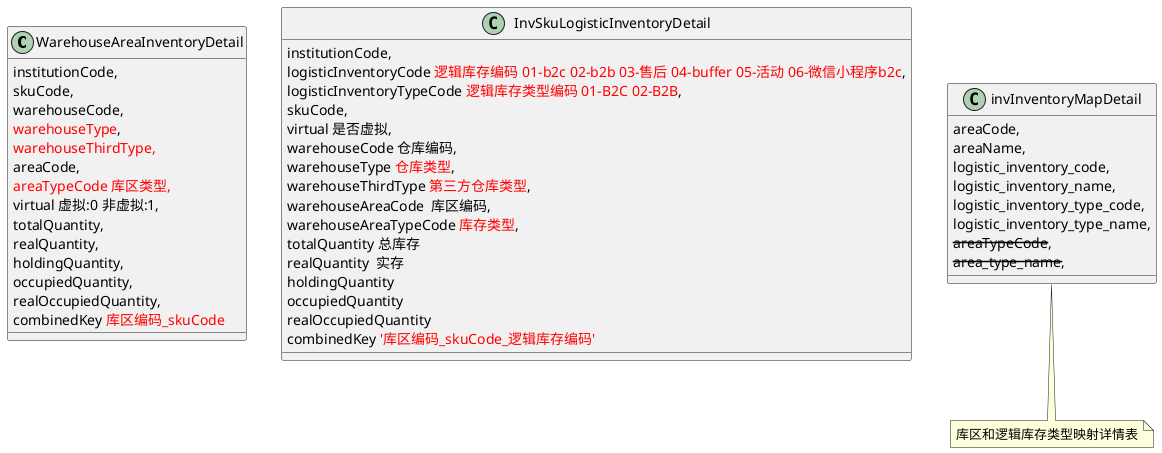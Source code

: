 @startuml
class WarehouseAreaInventoryDetail {
    institutionCode,
    skuCode,
    warehouseCode,
    <font color=red>warehouseType</font>,
    <font color=red>warehouseThirdType<font color=red>,
    areaCode,
    <font color=red>areaTypeCode 库区类型,
    virtual 虚拟:0 非虚拟:1,
    totalQuantity,
    realQuantity,
    holdingQuantity,
    occupiedQuantity,
    realOccupiedQuantity,
    combinedKey <font color=red>库区编码_skuCode<font color=red>
}

class InvSkuLogisticInventoryDetail {
    institutionCode,
    logisticInventoryCode <font color=red>逻辑库存编码 01-b2c 02-b2b 03-售后 04-buffer 05-活动 06-微信小程序b2c</font>,
    logisticInventoryTypeCode <font color=red>逻辑库存类型编码 01-B2C 02-B2B</font>,
    skuCode,
    virtual 是否虚拟,
    warehouseCode 仓库编码,
    warehouseType <font color=red>仓库类型</font>,
    warehouseThirdType <font color=red>第三方仓库类型</font>,
    warehouseAreaCode  库区编码,
    warehouseAreaTypeCode <font color=red>库存类型</font>,
    totalQuantity 总库存
    realQuantity  实存
    holdingQuantity
    occupiedQuantity
    realOccupiedQuantity
    combinedKey <font color=red>'库区编码_skuCode_逻辑库存编码'</font>
}


class invInventoryMapDetail{
    areaCode,
    areaName,
    logistic_inventory_code,
    logistic_inventory_name,
    logistic_inventory_type_code,
    logistic_inventory_type_name,
    --areaTypeCode--,
    --area_type_name--,
}

note bottom of invInventoryMapDetail
库区和逻辑库存类型映射详情表
end note

@enduml